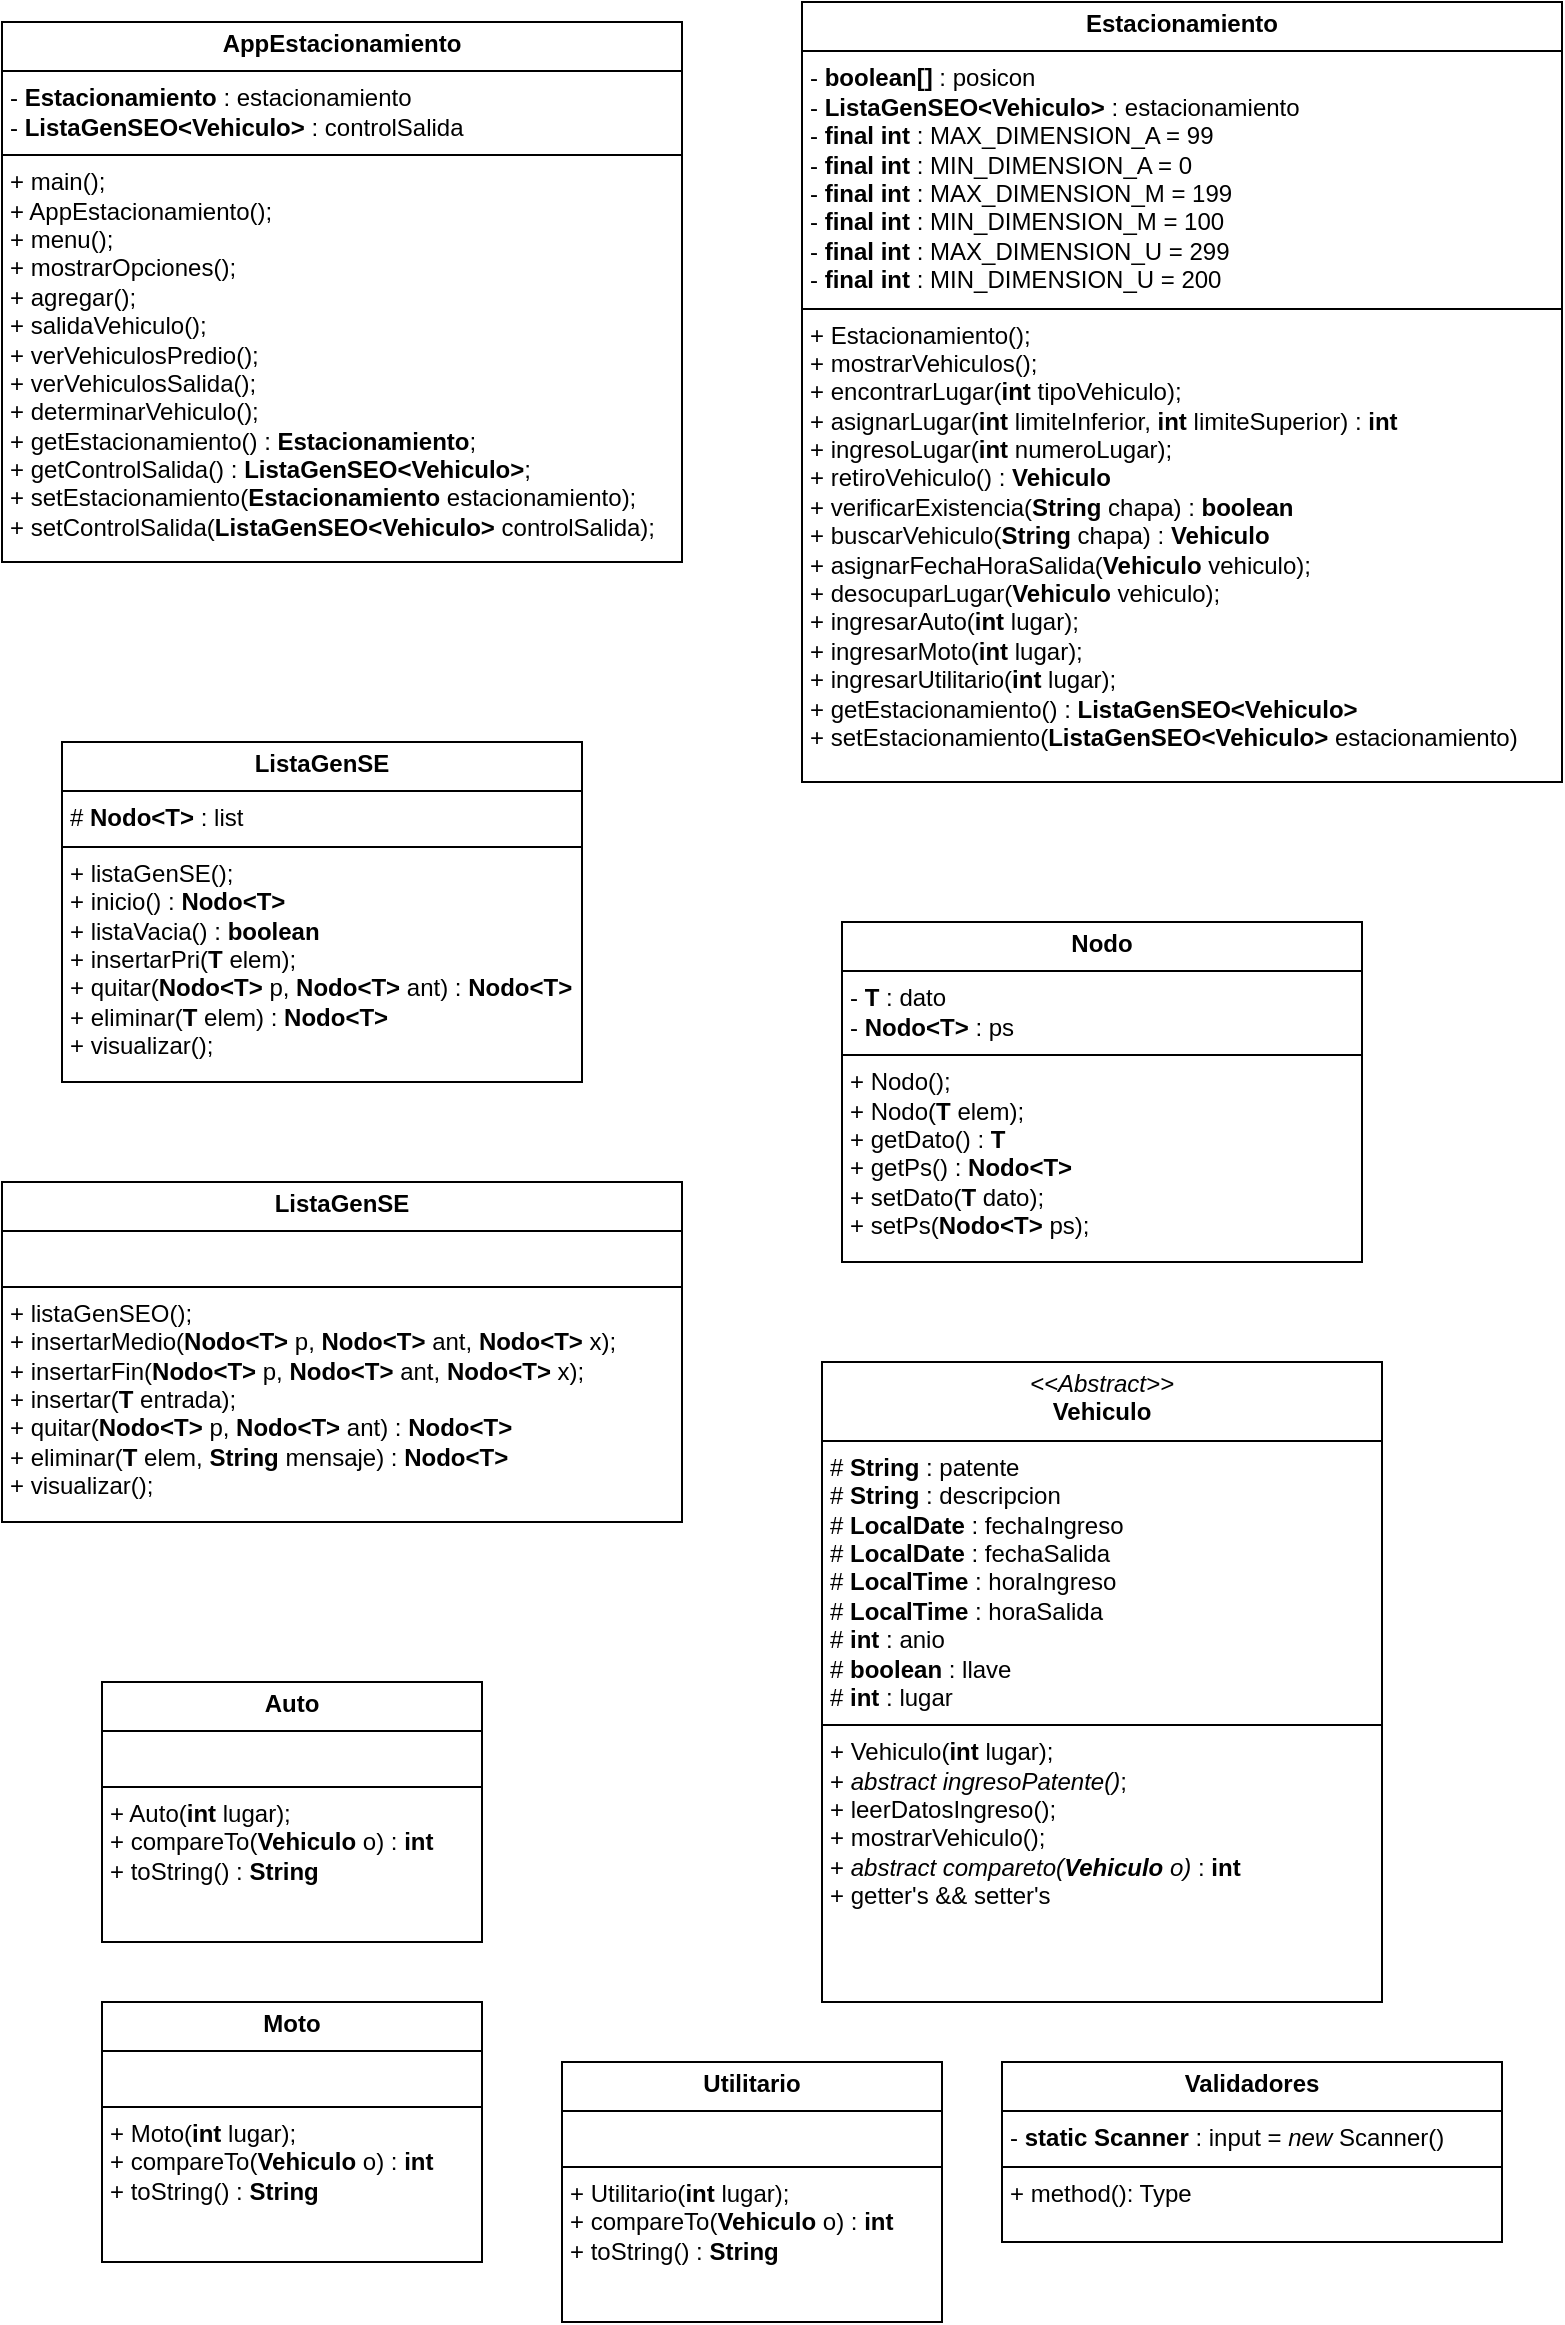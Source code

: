 <mxfile version="24.6.4" type="device">
  <diagram name="Página-1" id="gJiqL_ySH89lQc2j93OU">
    <mxGraphModel dx="848" dy="461" grid="1" gridSize="10" guides="1" tooltips="1" connect="1" arrows="1" fold="1" page="1" pageScale="1" pageWidth="827" pageHeight="1169" math="0" shadow="0">
      <root>
        <mxCell id="0" />
        <mxCell id="1" parent="0" />
        <mxCell id="YAXkYYuzLb_Y9YDkj1pX-1" value="&lt;p style=&quot;margin:0px;margin-top:4px;text-align:center;&quot;&gt;&lt;b&gt;AppEstacionamiento&lt;/b&gt;&lt;/p&gt;&lt;hr size=&quot;1&quot; style=&quot;border-style:solid;&quot;&gt;&lt;p style=&quot;margin:0px;margin-left:4px;&quot;&gt;-&amp;nbsp;&lt;b&gt;Estacionamiento&lt;/b&gt; : estacionamiento&lt;/p&gt;&lt;p style=&quot;margin:0px;margin-left:4px;&quot;&gt;-&lt;b&gt; ListaGenSEO&amp;lt;Vehiculo&amp;gt;&lt;/b&gt; : controlSalida&lt;/p&gt;&lt;hr size=&quot;1&quot; style=&quot;border-style:solid;&quot;&gt;&lt;p style=&quot;margin:0px;margin-left:4px;&quot;&gt;+ main();&lt;/p&gt;&lt;p style=&quot;margin:0px;margin-left:4px;&quot;&gt;+ AppEstacionamiento();&lt;/p&gt;&lt;p style=&quot;margin:0px;margin-left:4px;&quot;&gt;+ menu();&lt;/p&gt;&lt;p style=&quot;margin:0px;margin-left:4px;&quot;&gt;+ mostrarOpciones();&lt;/p&gt;&lt;p style=&quot;margin:0px;margin-left:4px;&quot;&gt;+ agregar();&lt;/p&gt;&lt;p style=&quot;margin:0px;margin-left:4px;&quot;&gt;+ salidaVehiculo();&lt;/p&gt;&lt;p style=&quot;margin:0px;margin-left:4px;&quot;&gt;+ verVehiculosPredio();&lt;/p&gt;&lt;p style=&quot;margin:0px;margin-left:4px;&quot;&gt;+ verVehiculosSalida();&lt;/p&gt;&lt;p style=&quot;margin:0px;margin-left:4px;&quot;&gt;+ determinarVehiculo();&lt;/p&gt;&lt;p style=&quot;margin:0px;margin-left:4px;&quot;&gt;+ getEstacionamiento() : &lt;b&gt;Estacionamiento&lt;/b&gt;;&lt;/p&gt;&lt;p style=&quot;margin:0px;margin-left:4px;&quot;&gt;+ getControlSalida() : &lt;b&gt;ListaGenSEO&amp;lt;Vehiculo&amp;gt;&lt;/b&gt;;&lt;/p&gt;&lt;p style=&quot;margin:0px;margin-left:4px;&quot;&gt;+ setEstacionamiento(&lt;b&gt;Estacionamiento&lt;/b&gt;&amp;nbsp;estacionamiento);&lt;/p&gt;&lt;p style=&quot;margin:0px;margin-left:4px;&quot;&gt;+ setControlSalida(&lt;b&gt;ListaGenSEO&amp;lt;Vehiculo&amp;gt;&lt;/b&gt;&amp;nbsp;controlSalida);&lt;/p&gt;&lt;p style=&quot;margin:0px;margin-left:4px;&quot;&gt;&lt;br&gt;&lt;/p&gt;" style="verticalAlign=top;align=left;overflow=fill;html=1;whiteSpace=wrap;" vertex="1" parent="1">
          <mxGeometry x="20" y="10" width="340" height="270" as="geometry" />
        </mxCell>
        <mxCell id="YAXkYYuzLb_Y9YDkj1pX-11" value="&lt;p style=&quot;margin:0px;margin-top:4px;text-align:center;&quot;&gt;&lt;b&gt;Estacionamiento&lt;/b&gt;&lt;/p&gt;&lt;hr size=&quot;1&quot; style=&quot;border-style:solid;&quot;&gt;&lt;p style=&quot;margin:0px;margin-left:4px;&quot;&gt;- &lt;b&gt;boolean[]&lt;/b&gt;&amp;nbsp;: posicon&lt;/p&gt;&lt;p style=&quot;margin:0px;margin-left:4px;&quot;&gt;- &lt;b&gt;ListaGenSEO&amp;lt;Vehiculo&amp;gt;&lt;/b&gt;&amp;nbsp;: estacionamiento&lt;/p&gt;&lt;p style=&quot;margin:0px;margin-left:4px;&quot;&gt;- &lt;b&gt;final int&lt;/b&gt;&amp;nbsp;: MAX_DIMENSION_A = 99&lt;/p&gt;&lt;p style=&quot;margin:0px;margin-left:4px;&quot;&gt;-&amp;nbsp;&lt;b&gt;final int&lt;/b&gt;&amp;nbsp;: MIN_DIMENSION_A = 0&lt;br&gt;&lt;/p&gt;&lt;p style=&quot;margin:0px;margin-left:4px;&quot;&gt;-&amp;nbsp;&lt;b&gt;final int&lt;/b&gt;&amp;nbsp;: MAX_DIMENSION_M = 199&lt;br&gt;&lt;/p&gt;&lt;p style=&quot;margin:0px;margin-left:4px;&quot;&gt;-&amp;nbsp;&lt;b&gt;final int&lt;/b&gt;&amp;nbsp;: MIN_DIMENSION_M = 100&lt;br&gt;&lt;/p&gt;&lt;p style=&quot;margin:0px;margin-left:4px;&quot;&gt;-&amp;nbsp;&lt;b&gt;final int&lt;/b&gt;&amp;nbsp;: MAX_DIMENSION_U = 299&lt;br&gt;&lt;/p&gt;&lt;p style=&quot;margin:0px;margin-left:4px;&quot;&gt;-&amp;nbsp;&lt;b&gt;final int&lt;/b&gt;&amp;nbsp;: MIN_DIMENSION_U = 200&lt;br&gt;&lt;/p&gt;&lt;hr size=&quot;1&quot; style=&quot;border-style:solid;&quot;&gt;&lt;p style=&quot;margin:0px;margin-left:4px;&quot;&gt;+ Estacionamiento();&lt;/p&gt;&lt;p style=&quot;margin:0px;margin-left:4px;&quot;&gt;+ mostrarVehiculos();&lt;/p&gt;&lt;p style=&quot;margin:0px;margin-left:4px;&quot;&gt;+ encontrarLugar(&lt;b&gt;int&lt;/b&gt;&amp;nbsp;tipoVehiculo);&lt;/p&gt;&lt;p style=&quot;margin:0px;margin-left:4px;&quot;&gt;+ asignarLugar(&lt;b&gt;int&lt;/b&gt;&amp;nbsp;limiteInferior, &lt;b&gt;int&lt;/b&gt;&amp;nbsp;limiteSuperior) : &lt;b&gt;int&lt;/b&gt;&lt;/p&gt;&lt;p style=&quot;margin:0px;margin-left:4px;&quot;&gt;+ ingresoLugar(&lt;b&gt;int &lt;/b&gt;numeroLugar);&lt;/p&gt;&lt;p style=&quot;margin:0px;margin-left:4px;&quot;&gt;+ retiroVehiculo() : &lt;b&gt;Vehiculo&lt;/b&gt;&lt;/p&gt;&lt;p style=&quot;margin:0px;margin-left:4px;&quot;&gt;+ verificarExistencia(&lt;b&gt;String&lt;/b&gt;&amp;nbsp;chapa) : &lt;b&gt;boolean&lt;/b&gt;&lt;/p&gt;&lt;p style=&quot;margin:0px;margin-left:4px;&quot;&gt;+ buscarVehiculo(&lt;b&gt;String &lt;/b&gt;chapa) : &lt;b&gt;Vehiculo&lt;/b&gt;&lt;/p&gt;&lt;p style=&quot;margin:0px;margin-left:4px;&quot;&gt;+ asignarFechaHoraSalida(&lt;b&gt;Vehiculo&lt;/b&gt;&amp;nbsp;vehiculo);&lt;/p&gt;&lt;p style=&quot;margin:0px;margin-left:4px;&quot;&gt;+ desocuparLugar(&lt;b&gt;Vehiculo&lt;/b&gt;&amp;nbsp;vehiculo);&lt;/p&gt;&lt;p style=&quot;margin:0px;margin-left:4px;&quot;&gt;+ ingresarAuto(&lt;b&gt;int&lt;/b&gt;&amp;nbsp;lugar);&lt;/p&gt;&lt;p style=&quot;margin:0px;margin-left:4px;&quot;&gt;+ ingresarMoto(&lt;b&gt;int&lt;/b&gt;&amp;nbsp;lugar);&lt;/p&gt;&lt;p style=&quot;margin:0px;margin-left:4px;&quot;&gt;+ ingresarUtilitario(&lt;b&gt;int&lt;/b&gt;&amp;nbsp;lugar);&lt;/p&gt;&lt;p style=&quot;margin:0px;margin-left:4px;&quot;&gt;+ getEstacionamiento() : &lt;b&gt;ListaGenSEO&amp;lt;Vehiculo&amp;gt;&lt;/b&gt;&lt;/p&gt;&lt;p style=&quot;margin:0px;margin-left:4px;&quot;&gt;+ setEstacionamiento(&lt;b&gt;ListaGenSEO&amp;lt;Vehiculo&amp;gt;&lt;/b&gt;&amp;nbsp;estacionamiento)&lt;/p&gt;" style="verticalAlign=top;align=left;overflow=fill;html=1;whiteSpace=wrap;" vertex="1" parent="1">
          <mxGeometry x="420" width="380" height="390" as="geometry" />
        </mxCell>
        <mxCell id="YAXkYYuzLb_Y9YDkj1pX-13" value="&lt;p style=&quot;margin:0px;margin-top:4px;text-align:center;&quot;&gt;&lt;b&gt;ListaGenSE&lt;/b&gt;&lt;/p&gt;&lt;hr size=&quot;1&quot; style=&quot;border-style:solid;&quot;&gt;&lt;p style=&quot;margin:0px;margin-left:4px;&quot;&gt;# &lt;b&gt;Nodo&amp;lt;T&amp;gt;&lt;/b&gt;&amp;nbsp;: list&lt;/p&gt;&lt;hr size=&quot;1&quot; style=&quot;border-style:solid;&quot;&gt;&lt;p style=&quot;margin:0px;margin-left:4px;&quot;&gt;+ listaGenSE();&lt;/p&gt;&lt;p style=&quot;margin:0px;margin-left:4px;&quot;&gt;+ inicio() : &lt;b&gt;Nodo&amp;lt;T&amp;gt;&lt;/b&gt;&lt;/p&gt;&lt;p style=&quot;margin:0px;margin-left:4px;&quot;&gt;+ listaVacia() : &lt;b&gt;boolean&lt;/b&gt;&lt;/p&gt;&lt;p style=&quot;margin:0px;margin-left:4px;&quot;&gt;+ insertarPri(&lt;b&gt;T&lt;/b&gt;&amp;nbsp;elem);&lt;/p&gt;&lt;p style=&quot;margin:0px;margin-left:4px;&quot;&gt;+ quitar(&lt;b&gt;Nodo&amp;lt;T&amp;gt; &lt;/b&gt;p, &lt;b&gt;Nodo&amp;lt;T&amp;gt;&lt;/b&gt;&amp;nbsp;ant) : &lt;b&gt;Nodo&amp;lt;T&amp;gt;&lt;/b&gt;&lt;/p&gt;&lt;p style=&quot;margin:0px;margin-left:4px;&quot;&gt;+ eliminar(&lt;b&gt;T&lt;/b&gt;&amp;nbsp;elem) : &lt;b&gt;Nodo&amp;lt;T&amp;gt;&lt;/b&gt;&lt;/p&gt;&lt;p style=&quot;margin:0px;margin-left:4px;&quot;&gt;+ visualizar();&lt;/p&gt;&lt;p style=&quot;margin:0px;margin-left:4px;&quot;&gt;&lt;br&gt;&lt;/p&gt;" style="verticalAlign=top;align=left;overflow=fill;html=1;whiteSpace=wrap;" vertex="1" parent="1">
          <mxGeometry x="50" y="370" width="260" height="170" as="geometry" />
        </mxCell>
        <mxCell id="YAXkYYuzLb_Y9YDkj1pX-14" value="&lt;p style=&quot;margin:0px;margin-top:4px;text-align:center;&quot;&gt;&lt;b&gt;ListaGenSE&lt;/b&gt;&lt;/p&gt;&lt;hr size=&quot;1&quot; style=&quot;border-style:solid;&quot;&gt;&lt;p style=&quot;margin:0px;margin-left:4px;&quot;&gt;&lt;br&gt;&lt;/p&gt;&lt;hr size=&quot;1&quot; style=&quot;border-style:solid;&quot;&gt;&lt;p style=&quot;margin:0px;margin-left:4px;&quot;&gt;+ listaGenSEO();&lt;/p&gt;&lt;p style=&quot;margin:0px;margin-left:4px;&quot;&gt;+ insertarMedio(&lt;b&gt;Nodo&amp;lt;T&amp;gt; &lt;/b&gt;p, &lt;b&gt;Nodo&amp;lt;T&amp;gt;&lt;/b&gt;&amp;nbsp;ant, &lt;b&gt;Nodo&amp;lt;T&amp;gt;&lt;/b&gt;&amp;nbsp;x);&lt;/p&gt;&lt;p style=&quot;margin:0px;margin-left:4px;&quot;&gt;+ insertarFin(&lt;b style=&quot;background-color: initial;&quot;&gt;Nodo&amp;lt;T&amp;gt;&amp;nbsp;&lt;/b&gt;&lt;span style=&quot;background-color: initial;&quot;&gt;p,&lt;/span&gt;&lt;span style=&quot;background-color: initial;&quot;&gt;&amp;nbsp;&lt;/span&gt;&lt;b style=&quot;background-color: initial;&quot;&gt;Nodo&amp;lt;T&amp;gt;&lt;/b&gt;&lt;span style=&quot;background-color: initial;&quot;&gt;&amp;nbsp;ant,&lt;/span&gt;&lt;span style=&quot;background-color: initial;&quot;&gt;&amp;nbsp;&lt;/span&gt;&lt;b style=&quot;background-color: initial;&quot;&gt;Nodo&amp;lt;T&amp;gt;&lt;/b&gt;&lt;span style=&quot;background-color: initial;&quot;&gt;&amp;nbsp;x);&lt;/span&gt;&lt;/p&gt;&lt;p style=&quot;margin:0px;margin-left:4px;&quot;&gt;+ insertar(&lt;b&gt;T&lt;/b&gt;&amp;nbsp;entrada);&lt;/p&gt;&lt;p style=&quot;margin:0px;margin-left:4px;&quot;&gt;+ quitar(&lt;b&gt;Nodo&amp;lt;T&amp;gt; &lt;/b&gt;p, &lt;b&gt;Nodo&amp;lt;T&amp;gt;&lt;/b&gt;&amp;nbsp;ant) : &lt;b&gt;Nodo&amp;lt;T&amp;gt;&lt;/b&gt;&lt;/p&gt;&lt;p style=&quot;margin:0px;margin-left:4px;&quot;&gt;+ eliminar(&lt;b&gt;T&lt;/b&gt;&amp;nbsp;elem, &lt;b&gt;String&lt;/b&gt;&amp;nbsp;mensaje) : &lt;b&gt;Nodo&amp;lt;T&amp;gt;&lt;/b&gt;&lt;/p&gt;&lt;p style=&quot;margin:0px;margin-left:4px;&quot;&gt;+ visualizar();&lt;/p&gt;&lt;p style=&quot;margin:0px;margin-left:4px;&quot;&gt;&lt;br&gt;&lt;/p&gt;" style="verticalAlign=top;align=left;overflow=fill;html=1;whiteSpace=wrap;" vertex="1" parent="1">
          <mxGeometry x="20" y="590" width="340" height="170" as="geometry" />
        </mxCell>
        <mxCell id="YAXkYYuzLb_Y9YDkj1pX-15" value="&lt;p style=&quot;margin:0px;margin-top:4px;text-align:center;&quot;&gt;&lt;b&gt;Nodo&lt;/b&gt;&lt;/p&gt;&lt;hr size=&quot;1&quot; style=&quot;border-style:solid;&quot;&gt;&lt;p style=&quot;margin:0px;margin-left:4px;&quot;&gt;- &lt;b&gt;T&lt;/b&gt;&amp;nbsp;: dato&lt;/p&gt;&lt;p style=&quot;margin:0px;margin-left:4px;&quot;&gt;-&amp;nbsp;&lt;b&gt;Nodo&amp;lt;T&amp;gt;&lt;/b&gt;&amp;nbsp;: ps&lt;/p&gt;&lt;hr size=&quot;1&quot; style=&quot;border-style:solid;&quot;&gt;&lt;p style=&quot;margin:0px;margin-left:4px;&quot;&gt;+ Nodo();&lt;/p&gt;&lt;p style=&quot;margin:0px;margin-left:4px;&quot;&gt;+ Nodo(&lt;b&gt;T&lt;/b&gt;&amp;nbsp;elem);&lt;/p&gt;&lt;p style=&quot;margin:0px;margin-left:4px;&quot;&gt;+ getDato() : &lt;b&gt;T&lt;/b&gt;&lt;/p&gt;&lt;p style=&quot;margin:0px;margin-left:4px;&quot;&gt;+ getPs() : &lt;b&gt;Nodo&amp;lt;T&amp;gt;&lt;/b&gt;&lt;/p&gt;&lt;p style=&quot;margin:0px;margin-left:4px;&quot;&gt;+ setDato(&lt;b&gt;T &lt;/b&gt;dato);&lt;/p&gt;&lt;p style=&quot;margin:0px;margin-left:4px;&quot;&gt;+ setPs(&lt;b&gt;Nodo&amp;lt;T&amp;gt; &lt;/b&gt;ps);&lt;/p&gt;&lt;p style=&quot;margin:0px;margin-left:4px;&quot;&gt;&lt;br&gt;&lt;/p&gt;" style="verticalAlign=top;align=left;overflow=fill;html=1;whiteSpace=wrap;" vertex="1" parent="1">
          <mxGeometry x="440" y="460" width="260" height="170" as="geometry" />
        </mxCell>
        <mxCell id="YAXkYYuzLb_Y9YDkj1pX-16" value="&lt;p style=&quot;margin:0px;margin-top:4px;text-align:center;&quot;&gt;&lt;i&gt;&amp;lt;&amp;lt;Abstract&amp;gt;&amp;gt;&lt;/i&gt;&lt;br&gt;&lt;b&gt;Vehiculo&lt;/b&gt;&lt;/p&gt;&lt;hr size=&quot;1&quot; style=&quot;border-style:solid;&quot;&gt;&lt;p style=&quot;margin:0px;margin-left:4px;&quot;&gt;# &lt;b&gt;String &lt;/b&gt;: patente&lt;/p&gt;&lt;p style=&quot;margin:0px;margin-left:4px;&quot;&gt;#&amp;nbsp;&lt;b&gt;String &lt;/b&gt;: descripcion&lt;/p&gt;&lt;p style=&quot;margin:0px;margin-left:4px;&quot;&gt;# &lt;b&gt;LocalDate&lt;/b&gt;&amp;nbsp;: fechaIngreso&lt;/p&gt;&lt;p style=&quot;margin:0px;margin-left:4px;&quot;&gt;#&amp;nbsp;&lt;b&gt;LocalDate&lt;/b&gt;&amp;nbsp;: fechaSalida&lt;/p&gt;&lt;p style=&quot;margin:0px;margin-left:4px;&quot;&gt;#&amp;nbsp;&lt;b&gt;LocalTime &lt;/b&gt;: horaIngreso&lt;/p&gt;&lt;p style=&quot;margin:0px;margin-left:4px;&quot;&gt;#&amp;nbsp;&lt;b&gt;LocalTime&lt;/b&gt;&amp;nbsp;: horaSalida&lt;/p&gt;&lt;p style=&quot;margin:0px;margin-left:4px;&quot;&gt;# &lt;b&gt;int&lt;/b&gt;&amp;nbsp;: anio&lt;/p&gt;&lt;p style=&quot;margin:0px;margin-left:4px;&quot;&gt;# &lt;b&gt;boolean&lt;/b&gt;&amp;nbsp;: llave&lt;/p&gt;&lt;p style=&quot;margin:0px;margin-left:4px;&quot;&gt;# &lt;b&gt;int&lt;/b&gt;&amp;nbsp;: lugar&lt;br&gt;&lt;/p&gt;&lt;hr size=&quot;1&quot; style=&quot;border-style:solid;&quot;&gt;&lt;p style=&quot;margin:0px;margin-left:4px;&quot;&gt;+ Vehiculo(&lt;b&gt;int&lt;/b&gt;&amp;nbsp;lugar);&lt;br&gt;+ &lt;i&gt;abstract&amp;nbsp;ingresoPatente()&lt;/i&gt;;&lt;/p&gt;&lt;p style=&quot;margin:0px;margin-left:4px;&quot;&gt;+ leerDatosIngreso();&lt;/p&gt;&lt;p style=&quot;margin:0px;margin-left:4px;&quot;&gt;+ mostrarVehiculo();&lt;/p&gt;&lt;p style=&quot;margin:0px;margin-left:4px;&quot;&gt;+ &lt;i&gt;abstract compareto(&lt;b&gt;Vehiculo&lt;/b&gt;&amp;nbsp;o) &lt;/i&gt;: &lt;b&gt;int&lt;/b&gt;&lt;/p&gt;&lt;p style=&quot;margin:0px;margin-left:4px;&quot;&gt;+ getter&#39;s &amp;amp;&amp;amp; setter&#39;s&lt;/p&gt;" style="verticalAlign=top;align=left;overflow=fill;html=1;whiteSpace=wrap;" vertex="1" parent="1">
          <mxGeometry x="430" y="680" width="280" height="320" as="geometry" />
        </mxCell>
        <mxCell id="YAXkYYuzLb_Y9YDkj1pX-18" value="&lt;p style=&quot;margin:0px;margin-top:4px;text-align:center;&quot;&gt;&lt;b&gt;Auto&lt;/b&gt;&lt;/p&gt;&lt;hr size=&quot;1&quot; style=&quot;border-style:solid;&quot;&gt;&lt;p style=&quot;margin:0px;margin-left:4px;&quot;&gt;&lt;br&gt;&lt;/p&gt;&lt;hr size=&quot;1&quot; style=&quot;border-style:solid;&quot;&gt;&lt;p style=&quot;margin:0px;margin-left:4px;&quot;&gt;+ Auto(&lt;b&gt;int&lt;/b&gt;&amp;nbsp;lugar);&lt;/p&gt;&lt;p style=&quot;margin:0px;margin-left:4px;&quot;&gt;+ compareTo(&lt;b&gt;Vehiculo&lt;/b&gt;&amp;nbsp;o) : &lt;b&gt;int&lt;/b&gt;&lt;/p&gt;&lt;p style=&quot;margin:0px;margin-left:4px;&quot;&gt;+ toString() : &lt;b&gt;String&lt;/b&gt;&lt;/p&gt;" style="verticalAlign=top;align=left;overflow=fill;html=1;whiteSpace=wrap;" vertex="1" parent="1">
          <mxGeometry x="70" y="840" width="190" height="130" as="geometry" />
        </mxCell>
        <mxCell id="YAXkYYuzLb_Y9YDkj1pX-19" value="&lt;p style=&quot;margin:0px;margin-top:4px;text-align:center;&quot;&gt;&lt;b&gt;Moto&lt;/b&gt;&lt;/p&gt;&lt;hr size=&quot;1&quot; style=&quot;border-style:solid;&quot;&gt;&lt;p style=&quot;margin:0px;margin-left:4px;&quot;&gt;&lt;br&gt;&lt;/p&gt;&lt;hr size=&quot;1&quot; style=&quot;border-style:solid;&quot;&gt;&lt;p style=&quot;margin:0px;margin-left:4px;&quot;&gt;+ Moto(&lt;b&gt;int&lt;/b&gt;&amp;nbsp;lugar);&lt;/p&gt;&lt;p style=&quot;margin:0px;margin-left:4px;&quot;&gt;+ compareTo(&lt;b&gt;Vehiculo&lt;/b&gt;&amp;nbsp;o) : &lt;b&gt;int&lt;/b&gt;&lt;/p&gt;&lt;p style=&quot;margin:0px;margin-left:4px;&quot;&gt;+ toString() : &lt;b&gt;String&lt;/b&gt;&lt;/p&gt;" style="verticalAlign=top;align=left;overflow=fill;html=1;whiteSpace=wrap;" vertex="1" parent="1">
          <mxGeometry x="70" y="1000" width="190" height="130" as="geometry" />
        </mxCell>
        <mxCell id="YAXkYYuzLb_Y9YDkj1pX-20" value="&lt;p style=&quot;margin:0px;margin-top:4px;text-align:center;&quot;&gt;&lt;b&gt;Utilitario&lt;/b&gt;&lt;/p&gt;&lt;hr size=&quot;1&quot; style=&quot;border-style:solid;&quot;&gt;&lt;p style=&quot;margin:0px;margin-left:4px;&quot;&gt;&lt;br&gt;&lt;/p&gt;&lt;hr size=&quot;1&quot; style=&quot;border-style:solid;&quot;&gt;&lt;p style=&quot;margin:0px;margin-left:4px;&quot;&gt;+ Utilitario(&lt;b&gt;int&lt;/b&gt;&amp;nbsp;lugar);&lt;/p&gt;&lt;p style=&quot;margin:0px;margin-left:4px;&quot;&gt;+ compareTo(&lt;b&gt;Vehiculo&lt;/b&gt;&amp;nbsp;o) : &lt;b&gt;int&lt;/b&gt;&lt;/p&gt;&lt;p style=&quot;margin:0px;margin-left:4px;&quot;&gt;+ toString() : &lt;b&gt;String&lt;/b&gt;&lt;/p&gt;" style="verticalAlign=top;align=left;overflow=fill;html=1;whiteSpace=wrap;" vertex="1" parent="1">
          <mxGeometry x="300" y="1030" width="190" height="130" as="geometry" />
        </mxCell>
        <mxCell id="YAXkYYuzLb_Y9YDkj1pX-25" value="&lt;p style=&quot;margin:0px;margin-top:4px;text-align:center;&quot;&gt;&lt;b&gt;Validadores&lt;/b&gt;&lt;/p&gt;&lt;hr size=&quot;1&quot; style=&quot;border-style:solid;&quot;&gt;&lt;p style=&quot;margin:0px;margin-left:4px;&quot;&gt;- &lt;b&gt;static Scanner&lt;/b&gt;&amp;nbsp;: input = &lt;i&gt;new&lt;/i&gt;&amp;nbsp;Scanner()&lt;/p&gt;&lt;hr size=&quot;1&quot; style=&quot;border-style:solid;&quot;&gt;&lt;p style=&quot;margin:0px;margin-left:4px;&quot;&gt;+ method(): Type&lt;/p&gt;" style="verticalAlign=top;align=left;overflow=fill;html=1;whiteSpace=wrap;" vertex="1" parent="1">
          <mxGeometry x="520" y="1030" width="250" height="90" as="geometry" />
        </mxCell>
      </root>
    </mxGraphModel>
  </diagram>
</mxfile>
